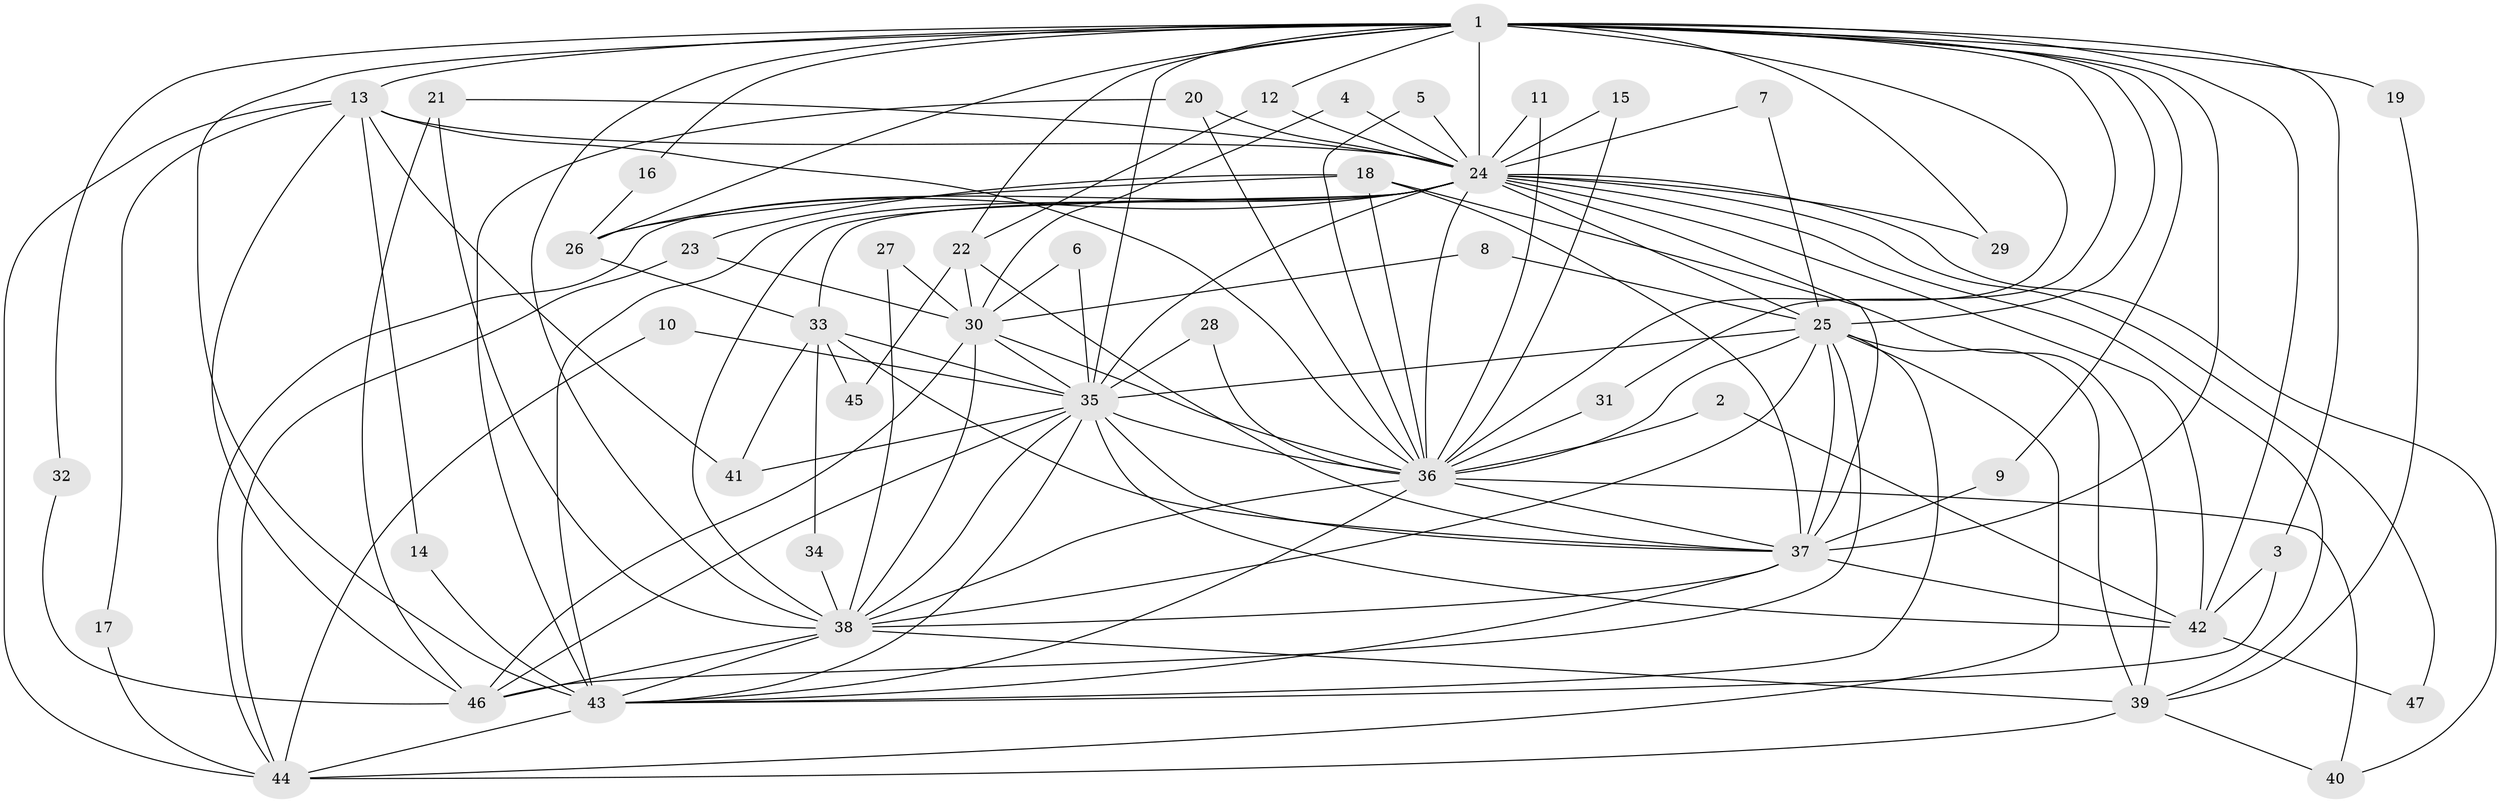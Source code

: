 // original degree distribution, {16: 0.03225806451612903, 18: 0.010752688172043012, 22: 0.010752688172043012, 19: 0.010752688172043012, 17: 0.010752688172043012, 15: 0.010752688172043012, 29: 0.010752688172043012, 13: 0.010752688172043012, 7: 0.043010752688172046, 5: 0.043010752688172046, 3: 0.24731182795698925, 2: 0.5161290322580645, 8: 0.010752688172043012, 10: 0.010752688172043012, 6: 0.010752688172043012, 4: 0.010752688172043012}
// Generated by graph-tools (version 1.1) at 2025/25/03/09/25 03:25:43]
// undirected, 47 vertices, 129 edges
graph export_dot {
graph [start="1"]
  node [color=gray90,style=filled];
  1;
  2;
  3;
  4;
  5;
  6;
  7;
  8;
  9;
  10;
  11;
  12;
  13;
  14;
  15;
  16;
  17;
  18;
  19;
  20;
  21;
  22;
  23;
  24;
  25;
  26;
  27;
  28;
  29;
  30;
  31;
  32;
  33;
  34;
  35;
  36;
  37;
  38;
  39;
  40;
  41;
  42;
  43;
  44;
  45;
  46;
  47;
  1 -- 3 [weight=1.0];
  1 -- 9 [weight=1.0];
  1 -- 12 [weight=1.0];
  1 -- 13 [weight=1.0];
  1 -- 16 [weight=1.0];
  1 -- 19 [weight=2.0];
  1 -- 22 [weight=1.0];
  1 -- 24 [weight=5.0];
  1 -- 25 [weight=2.0];
  1 -- 26 [weight=2.0];
  1 -- 29 [weight=1.0];
  1 -- 31 [weight=1.0];
  1 -- 32 [weight=1.0];
  1 -- 35 [weight=2.0];
  1 -- 36 [weight=3.0];
  1 -- 37 [weight=2.0];
  1 -- 38 [weight=2.0];
  1 -- 42 [weight=1.0];
  1 -- 43 [weight=2.0];
  2 -- 36 [weight=1.0];
  2 -- 42 [weight=1.0];
  3 -- 42 [weight=1.0];
  3 -- 43 [weight=1.0];
  4 -- 24 [weight=1.0];
  4 -- 30 [weight=1.0];
  5 -- 24 [weight=2.0];
  5 -- 36 [weight=1.0];
  6 -- 30 [weight=1.0];
  6 -- 35 [weight=1.0];
  7 -- 24 [weight=1.0];
  7 -- 25 [weight=1.0];
  8 -- 25 [weight=1.0];
  8 -- 30 [weight=1.0];
  9 -- 37 [weight=1.0];
  10 -- 35 [weight=1.0];
  10 -- 44 [weight=1.0];
  11 -- 24 [weight=1.0];
  11 -- 36 [weight=1.0];
  12 -- 22 [weight=1.0];
  12 -- 24 [weight=1.0];
  13 -- 14 [weight=1.0];
  13 -- 17 [weight=1.0];
  13 -- 24 [weight=1.0];
  13 -- 36 [weight=1.0];
  13 -- 41 [weight=1.0];
  13 -- 44 [weight=1.0];
  13 -- 46 [weight=1.0];
  14 -- 43 [weight=1.0];
  15 -- 24 [weight=1.0];
  15 -- 36 [weight=1.0];
  16 -- 26 [weight=1.0];
  17 -- 44 [weight=1.0];
  18 -- 23 [weight=1.0];
  18 -- 26 [weight=1.0];
  18 -- 36 [weight=1.0];
  18 -- 37 [weight=1.0];
  18 -- 39 [weight=1.0];
  19 -- 39 [weight=1.0];
  20 -- 24 [weight=1.0];
  20 -- 36 [weight=1.0];
  20 -- 43 [weight=1.0];
  21 -- 24 [weight=1.0];
  21 -- 38 [weight=1.0];
  21 -- 46 [weight=1.0];
  22 -- 30 [weight=1.0];
  22 -- 37 [weight=1.0];
  22 -- 45 [weight=1.0];
  23 -- 30 [weight=1.0];
  23 -- 44 [weight=1.0];
  24 -- 25 [weight=5.0];
  24 -- 26 [weight=1.0];
  24 -- 29 [weight=2.0];
  24 -- 33 [weight=1.0];
  24 -- 35 [weight=2.0];
  24 -- 36 [weight=3.0];
  24 -- 37 [weight=2.0];
  24 -- 38 [weight=2.0];
  24 -- 39 [weight=1.0];
  24 -- 40 [weight=1.0];
  24 -- 42 [weight=1.0];
  24 -- 43 [weight=3.0];
  24 -- 44 [weight=1.0];
  24 -- 47 [weight=1.0];
  25 -- 35 [weight=1.0];
  25 -- 36 [weight=1.0];
  25 -- 37 [weight=1.0];
  25 -- 38 [weight=2.0];
  25 -- 39 [weight=1.0];
  25 -- 43 [weight=1.0];
  25 -- 44 [weight=1.0];
  25 -- 46 [weight=1.0];
  26 -- 33 [weight=1.0];
  27 -- 30 [weight=2.0];
  27 -- 38 [weight=1.0];
  28 -- 35 [weight=1.0];
  28 -- 36 [weight=1.0];
  30 -- 35 [weight=1.0];
  30 -- 36 [weight=1.0];
  30 -- 38 [weight=1.0];
  30 -- 46 [weight=1.0];
  31 -- 36 [weight=1.0];
  32 -- 46 [weight=1.0];
  33 -- 34 [weight=1.0];
  33 -- 35 [weight=3.0];
  33 -- 37 [weight=1.0];
  33 -- 41 [weight=1.0];
  33 -- 45 [weight=1.0];
  34 -- 38 [weight=1.0];
  35 -- 36 [weight=1.0];
  35 -- 37 [weight=2.0];
  35 -- 38 [weight=1.0];
  35 -- 41 [weight=1.0];
  35 -- 42 [weight=1.0];
  35 -- 43 [weight=1.0];
  35 -- 46 [weight=1.0];
  36 -- 37 [weight=1.0];
  36 -- 38 [weight=1.0];
  36 -- 40 [weight=1.0];
  36 -- 43 [weight=1.0];
  37 -- 38 [weight=1.0];
  37 -- 42 [weight=1.0];
  37 -- 43 [weight=2.0];
  38 -- 39 [weight=1.0];
  38 -- 43 [weight=1.0];
  38 -- 46 [weight=1.0];
  39 -- 40 [weight=1.0];
  39 -- 44 [weight=1.0];
  42 -- 47 [weight=1.0];
  43 -- 44 [weight=1.0];
}
